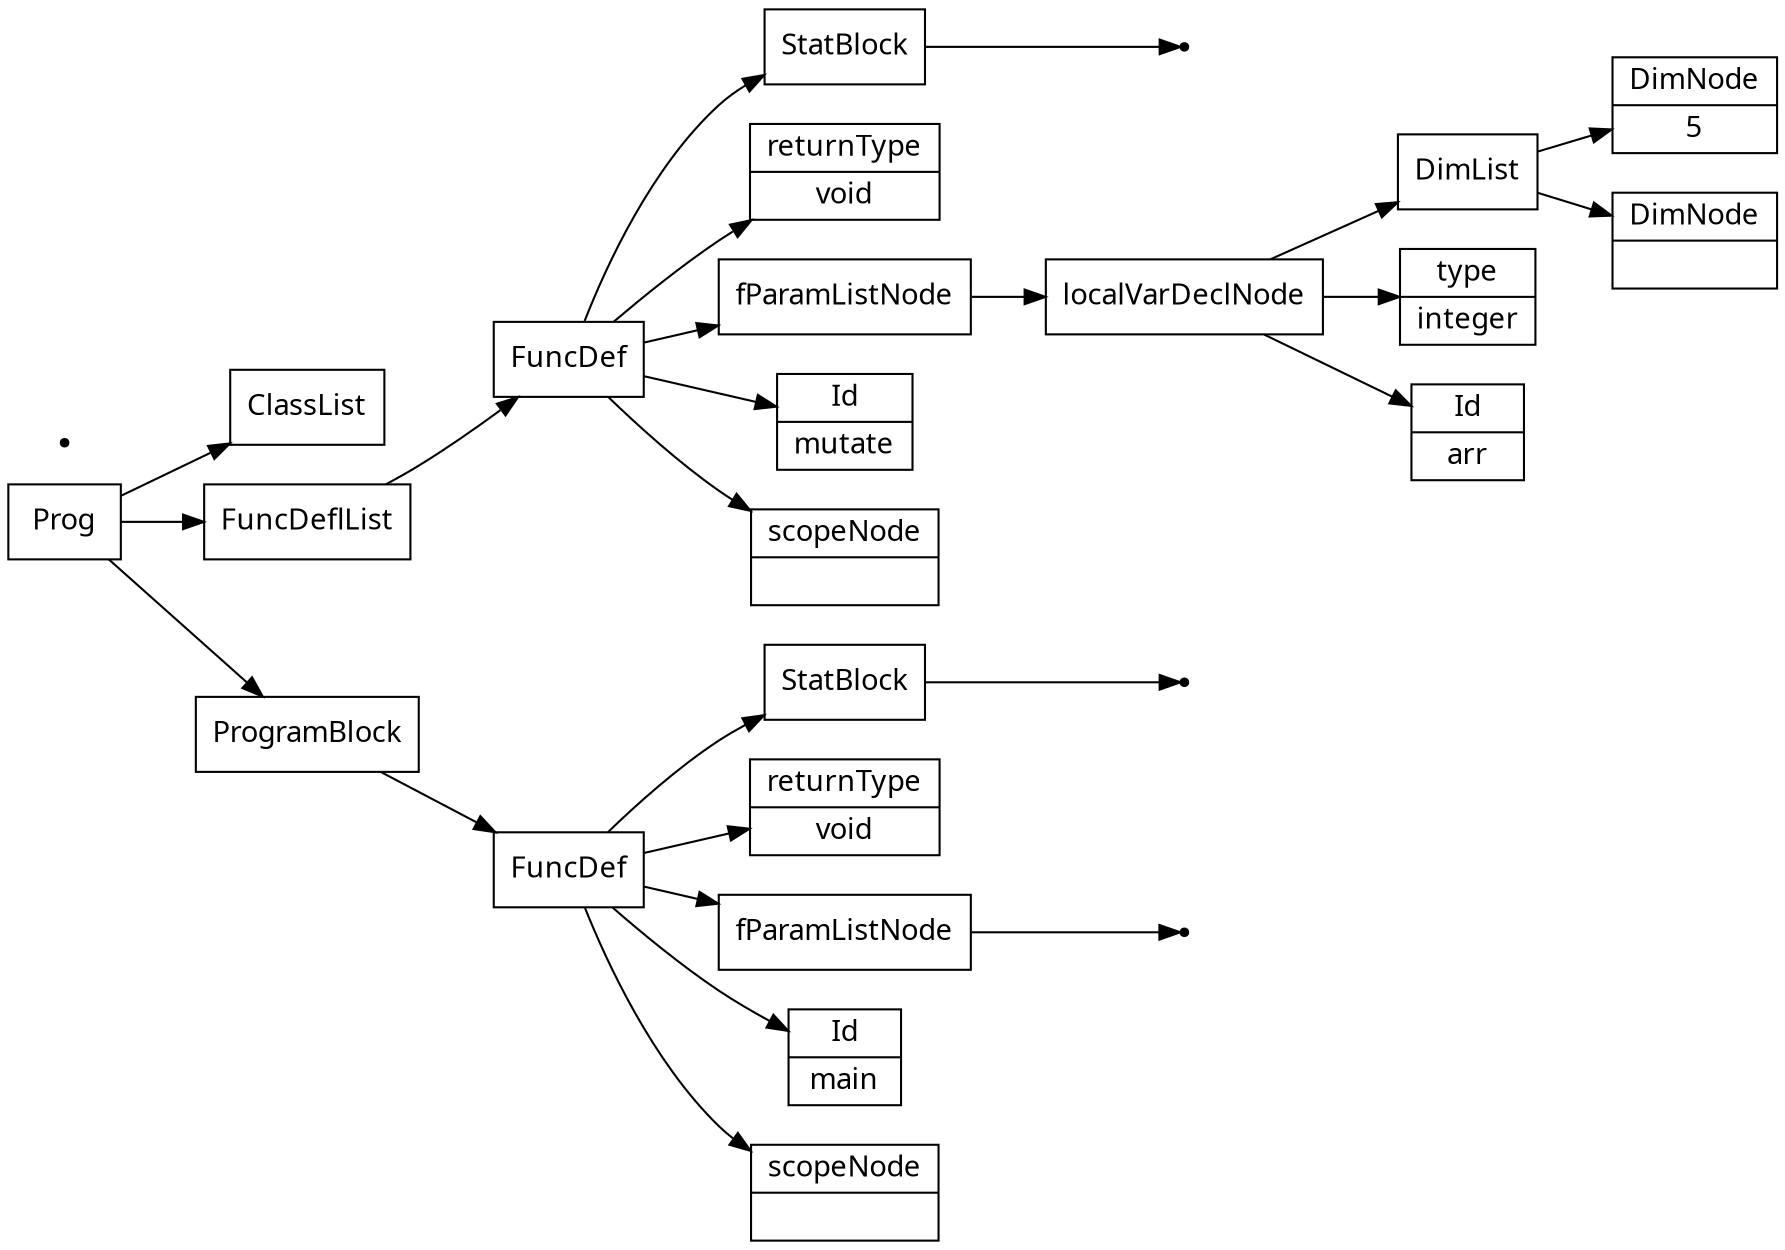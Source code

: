 digraph AST {
node [shape=record];
 node [fontname=Sans];charset="UTF-8" splines=true splines=spline rankdir =LR ordering="out"
1[label="scopeNode| "];
none3[shape="point"];
4[label="fParamListNode"];
4->none3;
5[label="returnType|void"];
none7[shape="point"];
8[label="StatBlock"];
8->none7;
9[label="FuncDef"];
0[label="Id|main"];
9->8;
9->5;
9->4;
9->0;
9->1;
11[label="scopeNode| "];
13[label="Id|arr"];
14[label="type|integer"];
16[label="DimNode|"];
17[label="DimNode|5"];
18[label="DimList"];
18->17;
18->16;
19[label="localVarDeclNode"];
19->18;
19->14;
19->13;
20[label="fParamListNode"];
20->19;
21[label="returnType|void"];
none23[shape="point"];
24[label="StatBlock"];
24->none23;
25[label="FuncDef"];
10[label="Id|mutate"];
25->24;
25->21;
25->20;
25->10;
25->11;
26[label="ClassList"];
27[label="FuncDeflList"];
28[label="Prog"];
29[label="ProgramBlock"];
27->25;
29->9;
none30[shape="point"];
28->26;
28->27;
28->29;
}